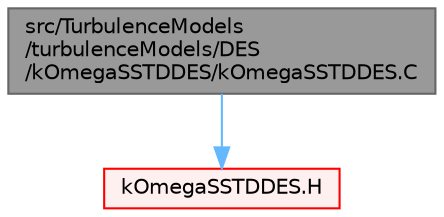 digraph "src/TurbulenceModels/turbulenceModels/DES/kOmegaSSTDDES/kOmegaSSTDDES.C"
{
 // LATEX_PDF_SIZE
  bgcolor="transparent";
  edge [fontname=Helvetica,fontsize=10,labelfontname=Helvetica,labelfontsize=10];
  node [fontname=Helvetica,fontsize=10,shape=box,height=0.2,width=0.4];
  Node1 [id="Node000001",label="src/TurbulenceModels\l/turbulenceModels/DES\l/kOmegaSSTDDES/kOmegaSSTDDES.C",height=0.2,width=0.4,color="gray40", fillcolor="grey60", style="filled", fontcolor="black",tooltip=" "];
  Node1 -> Node2 [id="edge1_Node000001_Node000002",color="steelblue1",style="solid",tooltip=" "];
  Node2 [id="Node000002",label="kOmegaSSTDDES.H",height=0.2,width=0.4,color="red", fillcolor="#FFF0F0", style="filled",URL="$kOmegaSSTDDES_8H.html",tooltip=" "];
}
